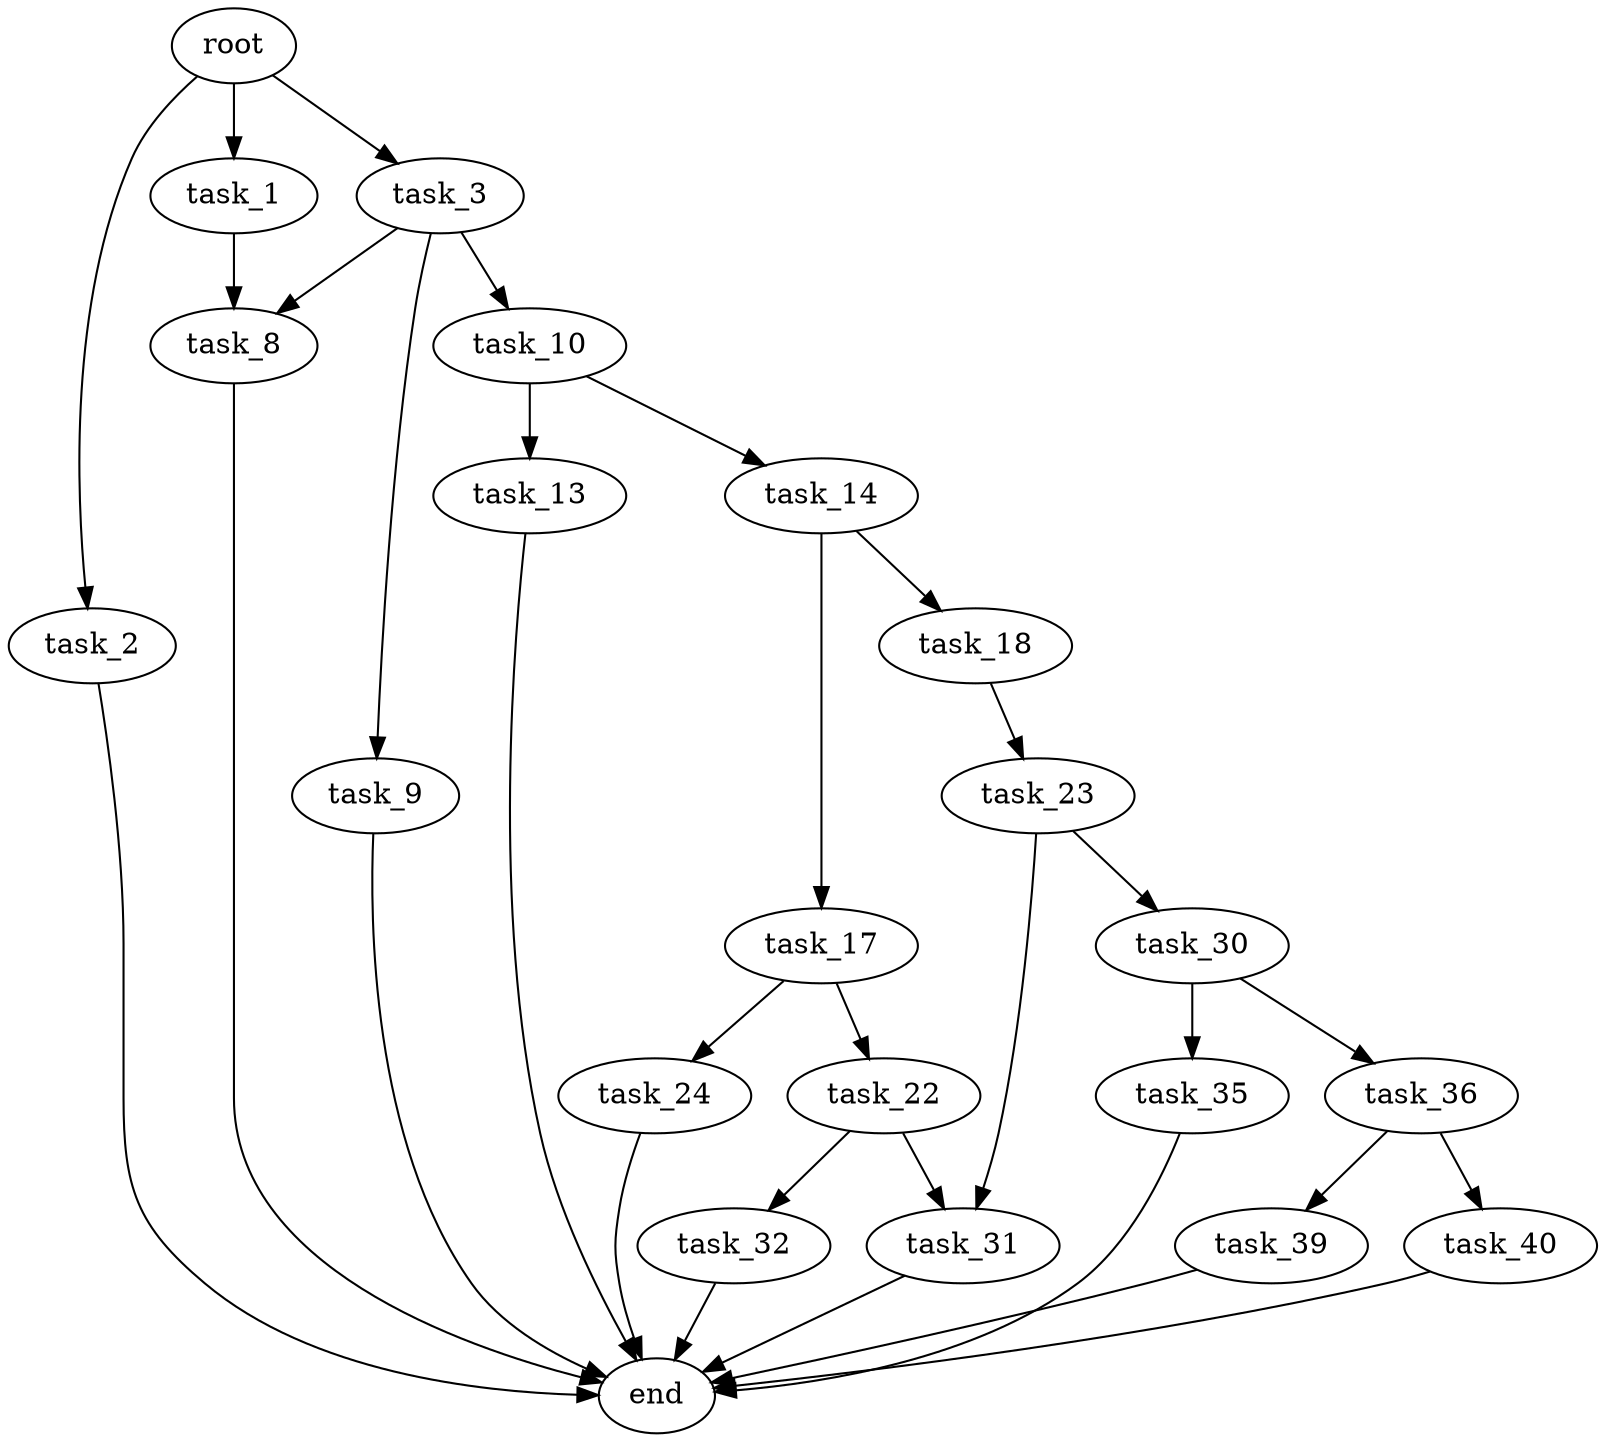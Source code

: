 digraph G {
  root [size="0.000000"];
  task_1 [size="90372747765.000000"];
  task_2 [size="444001953122.000000"];
  task_3 [size="8589934592.000000"];
  task_8 [size="1073741824000.000000"];
  task_9 [size="28762499399.000000"];
  task_10 [size="20184381261.000000"];
  task_13 [size="604702611746.000000"];
  task_14 [size="81007568762.000000"];
  task_17 [size="68719476736.000000"];
  task_18 [size="8589934592.000000"];
  task_22 [size="8589934592.000000"];
  task_23 [size="43369381541.000000"];
  task_24 [size="21650566012.000000"];
  task_30 [size="6935400531.000000"];
  task_31 [size="28991029248.000000"];
  task_32 [size="163015283146.000000"];
  task_35 [size="2978758494.000000"];
  task_36 [size="782757789696.000000"];
  task_39 [size="134217728000.000000"];
  task_40 [size="1073741824000.000000"];
  end [size="0.000000"];

  root -> task_1 [size="1.000000"];
  root -> task_2 [size="1.000000"];
  root -> task_3 [size="1.000000"];
  task_1 -> task_8 [size="209715200.000000"];
  task_2 -> end [size="1.000000"];
  task_3 -> task_8 [size="33554432.000000"];
  task_3 -> task_9 [size="33554432.000000"];
  task_3 -> task_10 [size="33554432.000000"];
  task_8 -> end [size="1.000000"];
  task_9 -> end [size="1.000000"];
  task_10 -> task_13 [size="679477248.000000"];
  task_10 -> task_14 [size="679477248.000000"];
  task_13 -> end [size="1.000000"];
  task_14 -> task_17 [size="134217728.000000"];
  task_14 -> task_18 [size="134217728.000000"];
  task_17 -> task_22 [size="134217728.000000"];
  task_17 -> task_24 [size="134217728.000000"];
  task_18 -> task_23 [size="33554432.000000"];
  task_22 -> task_31 [size="33554432.000000"];
  task_22 -> task_32 [size="33554432.000000"];
  task_23 -> task_30 [size="679477248.000000"];
  task_23 -> task_31 [size="679477248.000000"];
  task_24 -> end [size="1.000000"];
  task_30 -> task_35 [size="134217728.000000"];
  task_30 -> task_36 [size="134217728.000000"];
  task_31 -> end [size="1.000000"];
  task_32 -> end [size="1.000000"];
  task_35 -> end [size="1.000000"];
  task_36 -> task_39 [size="679477248.000000"];
  task_36 -> task_40 [size="679477248.000000"];
  task_39 -> end [size="1.000000"];
  task_40 -> end [size="1.000000"];
}
